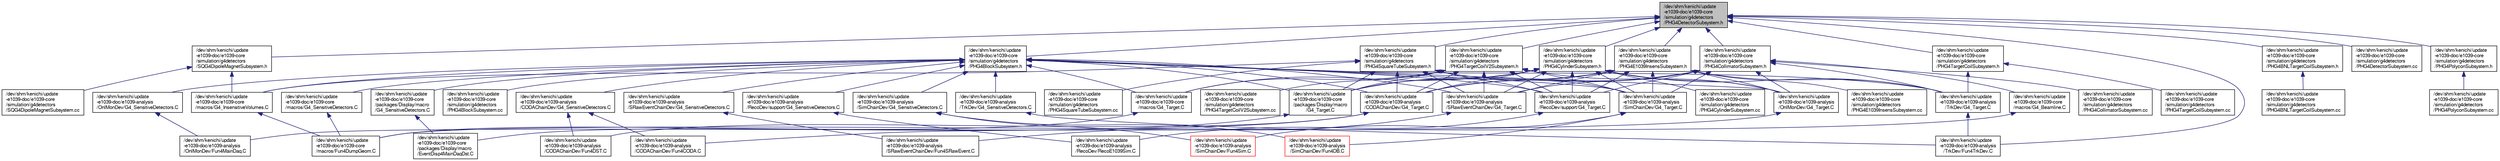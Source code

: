 digraph "/dev/shm/kenichi/update-e1039-doc/e1039-core/simulation/g4detectors/PHG4DetectorSubsystem.h"
{
  bgcolor="transparent";
  edge [fontname="FreeSans",fontsize="10",labelfontname="FreeSans",labelfontsize="10"];
  node [fontname="FreeSans",fontsize="10",shape=record];
  Node1 [label="/dev/shm/kenichi/update\l-e1039-doc/e1039-core\l/simulation/g4detectors\l/PHG4DetectorSubsystem.h",height=0.2,width=0.4,color="black", fillcolor="grey75", style="filled" fontcolor="black"];
  Node1 -> Node2 [dir="back",color="midnightblue",fontsize="10",style="solid",fontname="FreeSans"];
  Node2 [label="/dev/shm/kenichi/update\l-e1039-doc/e1039-core\l/simulation/g4detectors\l/PHG4BlockSubsystem.h",height=0.2,width=0.4,color="black",URL="$de/d16/PHG4BlockSubsystem_8h.html"];
  Node2 -> Node3 [dir="back",color="midnightblue",fontsize="10",style="solid",fontname="FreeSans"];
  Node3 [label="/dev/shm/kenichi/update\l-e1039-doc/e1039-core\l/macros/G4_Target.C",height=0.2,width=0.4,color="black",URL="$d8/df3/e1039-core_2macros_2G4__Target_8C.html"];
  Node3 -> Node4 [dir="back",color="midnightblue",fontsize="10",style="solid",fontname="FreeSans"];
  Node4 [label="/dev/shm/kenichi/update\l-e1039-doc/e1039-core\l/macros/Fun4DumpGeom.C",height=0.2,width=0.4,color="black",URL="$db/d7c/Fun4DumpGeom_8C.html"];
  Node2 -> Node5 [dir="back",color="midnightblue",fontsize="10",style="solid",fontname="FreeSans"];
  Node5 [label="/dev/shm/kenichi/update\l-e1039-doc/e1039-core\l/macros/G4_InsensitiveVolumes.C",height=0.2,width=0.4,color="black",URL="$d4/d6b/G4__InsensitiveVolumes_8C.html"];
  Node5 -> Node4 [dir="back",color="midnightblue",fontsize="10",style="solid",fontname="FreeSans"];
  Node2 -> Node6 [dir="back",color="midnightblue",fontsize="10",style="solid",fontname="FreeSans"];
  Node6 [label="/dev/shm/kenichi/update\l-e1039-doc/e1039-core\l/macros/G4_SensitiveDetectors.C",height=0.2,width=0.4,color="black",URL="$d9/d72/e1039-core_2macros_2G4__SensitiveDetectors_8C.html"];
  Node6 -> Node4 [dir="back",color="midnightblue",fontsize="10",style="solid",fontname="FreeSans"];
  Node2 -> Node7 [dir="back",color="midnightblue",fontsize="10",style="solid",fontname="FreeSans"];
  Node7 [label="/dev/shm/kenichi/update\l-e1039-doc/e1039-core\l/packages/Display/macro\l/G4_SensitiveDetectors.C",height=0.2,width=0.4,color="black",URL="$d1/d81/e1039-core_2packages_2Display_2macro_2G4__SensitiveDetectors_8C.html"];
  Node7 -> Node8 [dir="back",color="midnightblue",fontsize="10",style="solid",fontname="FreeSans"];
  Node8 [label="/dev/shm/kenichi/update\l-e1039-doc/e1039-core\l/packages/Display/macro\l/EventDisp4MainDaqDst.C",height=0.2,width=0.4,color="black",URL="$d6/d9e/EventDisp4MainDaqDst_8C.html"];
  Node2 -> Node9 [dir="back",color="midnightblue",fontsize="10",style="solid",fontname="FreeSans"];
  Node9 [label="/dev/shm/kenichi/update\l-e1039-doc/e1039-core\l/packages/Display/macro\l/G4_Target.C",height=0.2,width=0.4,color="black",URL="$d4/d86/e1039-core_2packages_2Display_2macro_2G4__Target_8C.html"];
  Node9 -> Node8 [dir="back",color="midnightblue",fontsize="10",style="solid",fontname="FreeSans"];
  Node2 -> Node10 [dir="back",color="midnightblue",fontsize="10",style="solid",fontname="FreeSans"];
  Node10 [label="/dev/shm/kenichi/update\l-e1039-doc/e1039-core\l/simulation/g4detectors\l/PHG4BlockSubsystem.cc",height=0.2,width=0.4,color="black",URL="$d6/dfe/PHG4BlockSubsystem_8cc.html"];
  Node2 -> Node11 [dir="back",color="midnightblue",fontsize="10",style="solid",fontname="FreeSans"];
  Node11 [label="/dev/shm/kenichi/update\l-e1039-doc/e1039-analysis\l/CODAChainDev/G4_SensitiveDetectors.C",height=0.2,width=0.4,color="black",URL="$da/d3e/e1039-analysis_2CODAChainDev_2G4__SensitiveDetectors_8C.html"];
  Node11 -> Node12 [dir="back",color="midnightblue",fontsize="10",style="solid",fontname="FreeSans"];
  Node12 [label="/dev/shm/kenichi/update\l-e1039-doc/e1039-analysis\l/CODAChainDev/Fun4CODA.C",height=0.2,width=0.4,color="black",URL="$db/dbe/Fun4CODA_8C.html"];
  Node11 -> Node13 [dir="back",color="midnightblue",fontsize="10",style="solid",fontname="FreeSans"];
  Node13 [label="/dev/shm/kenichi/update\l-e1039-doc/e1039-analysis\l/CODAChainDev/Fun4DST.C",height=0.2,width=0.4,color="black",URL="$de/daf/Fun4DST_8C.html"];
  Node2 -> Node14 [dir="back",color="midnightblue",fontsize="10",style="solid",fontname="FreeSans"];
  Node14 [label="/dev/shm/kenichi/update\l-e1039-doc/e1039-analysis\l/CODAChainDev/G4_Target.C",height=0.2,width=0.4,color="black",URL="$dc/d30/e1039-analysis_2CODAChainDev_2G4__Target_8C.html"];
  Node14 -> Node12 [dir="back",color="midnightblue",fontsize="10",style="solid",fontname="FreeSans"];
  Node14 -> Node13 [dir="back",color="midnightblue",fontsize="10",style="solid",fontname="FreeSans"];
  Node2 -> Node15 [dir="back",color="midnightblue",fontsize="10",style="solid",fontname="FreeSans"];
  Node15 [label="/dev/shm/kenichi/update\l-e1039-doc/e1039-analysis\l/OnlMonDev/G4_SensitiveDetectors.C",height=0.2,width=0.4,color="black",URL="$d7/d8f/e1039-analysis_2OnlMonDev_2G4__SensitiveDetectors_8C.html"];
  Node15 -> Node16 [dir="back",color="midnightblue",fontsize="10",style="solid",fontname="FreeSans"];
  Node16 [label="/dev/shm/kenichi/update\l-e1039-doc/e1039-analysis\l/OnlMonDev/Fun4MainDaq.C",height=0.2,width=0.4,color="black",URL="$de/d00/e1039-analysis_2OnlMonDev_2Fun4MainDaq_8C.html"];
  Node2 -> Node17 [dir="back",color="midnightblue",fontsize="10",style="solid",fontname="FreeSans"];
  Node17 [label="/dev/shm/kenichi/update\l-e1039-doc/e1039-analysis\l/OnlMonDev/G4_Target.C",height=0.2,width=0.4,color="black",URL="$d5/d56/e1039-analysis_2OnlMonDev_2G4__Target_8C.html"];
  Node17 -> Node16 [dir="back",color="midnightblue",fontsize="10",style="solid",fontname="FreeSans"];
  Node2 -> Node18 [dir="back",color="midnightblue",fontsize="10",style="solid",fontname="FreeSans"];
  Node18 [label="/dev/shm/kenichi/update\l-e1039-doc/e1039-analysis\l/RecoDev/support/G4_SensitiveDetectors.C",height=0.2,width=0.4,color="black",URL="$df/dc5/e1039-analysis_2RecoDev_2support_2G4__SensitiveDetectors_8C.html"];
  Node18 -> Node19 [dir="back",color="midnightblue",fontsize="10",style="solid",fontname="FreeSans"];
  Node19 [label="/dev/shm/kenichi/update\l-e1039-doc/e1039-analysis\l/RecoDev/RecoE1039Sim.C",height=0.2,width=0.4,color="black",URL="$d0/d9c/RecoE1039Sim_8C.html"];
  Node2 -> Node20 [dir="back",color="midnightblue",fontsize="10",style="solid",fontname="FreeSans"];
  Node20 [label="/dev/shm/kenichi/update\l-e1039-doc/e1039-analysis\l/RecoDev/support/G4_Target.C",height=0.2,width=0.4,color="black",URL="$d5/dd6/e1039-analysis_2RecoDev_2support_2G4__Target_8C.html"];
  Node20 -> Node19 [dir="back",color="midnightblue",fontsize="10",style="solid",fontname="FreeSans"];
  Node2 -> Node21 [dir="back",color="midnightblue",fontsize="10",style="solid",fontname="FreeSans"];
  Node21 [label="/dev/shm/kenichi/update\l-e1039-doc/e1039-analysis\l/SimChainDev/G4_SensitiveDetectors.C",height=0.2,width=0.4,color="black",URL="$d1/df3/e1039-analysis_2SimChainDev_2G4__SensitiveDetectors_8C.html"];
  Node21 -> Node22 [dir="back",color="midnightblue",fontsize="10",style="solid",fontname="FreeSans"];
  Node22 [label="/dev/shm/kenichi/update\l-e1039-doc/e1039-analysis\l/SimChainDev/Fun4Sim.C",height=0.2,width=0.4,color="red",URL="$d5/d4a/e1039-analysis_2SimChainDev_2Fun4Sim_8C.html"];
  Node21 -> Node23 [dir="back",color="midnightblue",fontsize="10",style="solid",fontname="FreeSans"];
  Node23 [label="/dev/shm/kenichi/update\l-e1039-doc/e1039-analysis\l/SimChainDev/Fun4DB.C",height=0.2,width=0.4,color="red",URL="$df/dc0/Fun4DB_8C.html"];
  Node2 -> Node24 [dir="back",color="midnightblue",fontsize="10",style="solid",fontname="FreeSans"];
  Node24 [label="/dev/shm/kenichi/update\l-e1039-doc/e1039-analysis\l/SimChainDev/G4_Target.C",height=0.2,width=0.4,color="black",URL="$df/d10/e1039-analysis_2SimChainDev_2G4__Target_8C.html"];
  Node24 -> Node22 [dir="back",color="midnightblue",fontsize="10",style="solid",fontname="FreeSans"];
  Node24 -> Node23 [dir="back",color="midnightblue",fontsize="10",style="solid",fontname="FreeSans"];
  Node2 -> Node25 [dir="back",color="midnightblue",fontsize="10",style="solid",fontname="FreeSans"];
  Node25 [label="/dev/shm/kenichi/update\l-e1039-doc/e1039-analysis\l/SRawEventChainDev/G4_SensitiveDetectors.C",height=0.2,width=0.4,color="black",URL="$d3/d56/e1039-analysis_2SRawEventChainDev_2G4__SensitiveDetectors_8C.html"];
  Node25 -> Node26 [dir="back",color="midnightblue",fontsize="10",style="solid",fontname="FreeSans"];
  Node26 [label="/dev/shm/kenichi/update\l-e1039-doc/e1039-analysis\l/SRawEventChainDev/Fun4SRawEvent.C",height=0.2,width=0.4,color="black",URL="$d8/de7/Fun4SRawEvent_8C.html"];
  Node2 -> Node27 [dir="back",color="midnightblue",fontsize="10",style="solid",fontname="FreeSans"];
  Node27 [label="/dev/shm/kenichi/update\l-e1039-doc/e1039-analysis\l/SRawEventChainDev/G4_Target.C",height=0.2,width=0.4,color="black",URL="$dd/d01/e1039-analysis_2SRawEventChainDev_2G4__Target_8C.html"];
  Node27 -> Node26 [dir="back",color="midnightblue",fontsize="10",style="solid",fontname="FreeSans"];
  Node2 -> Node28 [dir="back",color="midnightblue",fontsize="10",style="solid",fontname="FreeSans"];
  Node28 [label="/dev/shm/kenichi/update\l-e1039-doc/e1039-analysis\l/TrkDev/G4_SensitiveDetectors.C",height=0.2,width=0.4,color="black",URL="$d3/d5c/e1039-analysis_2TrkDev_2G4__SensitiveDetectors_8C.html"];
  Node28 -> Node29 [dir="back",color="midnightblue",fontsize="10",style="solid",fontname="FreeSans"];
  Node29 [label="/dev/shm/kenichi/update\l-e1039-doc/e1039-analysis\l/TrkDev/Fun4TrkDev.C",height=0.2,width=0.4,color="black",URL="$d2/d3a/Fun4TrkDev_8C.html"];
  Node2 -> Node30 [dir="back",color="midnightblue",fontsize="10",style="solid",fontname="FreeSans"];
  Node30 [label="/dev/shm/kenichi/update\l-e1039-doc/e1039-analysis\l/TrkDev/G4_Target.C",height=0.2,width=0.4,color="black",URL="$d6/d1b/e1039-analysis_2TrkDev_2G4__Target_8C.html"];
  Node30 -> Node29 [dir="back",color="midnightblue",fontsize="10",style="solid",fontname="FreeSans"];
  Node1 -> Node31 [dir="back",color="midnightblue",fontsize="10",style="solid",fontname="FreeSans"];
  Node31 [label="/dev/shm/kenichi/update\l-e1039-doc/e1039-core\l/simulation/g4detectors\l/PHG4BNLTargetCoilSubsystem.h",height=0.2,width=0.4,color="black",URL="$d3/df3/PHG4BNLTargetCoilSubsystem_8h.html"];
  Node31 -> Node32 [dir="back",color="midnightblue",fontsize="10",style="solid",fontname="FreeSans"];
  Node32 [label="/dev/shm/kenichi/update\l-e1039-doc/e1039-core\l/simulation/g4detectors\l/PHG4BNLTargetCoilSubsystem.cc",height=0.2,width=0.4,color="black",URL="$d1/de4/PHG4BNLTargetCoilSubsystem_8cc.html"];
  Node1 -> Node33 [dir="back",color="midnightblue",fontsize="10",style="solid",fontname="FreeSans"];
  Node33 [label="/dev/shm/kenichi/update\l-e1039-doc/e1039-core\l/simulation/g4detectors\l/PHG4CollimatorSubsystem.h",height=0.2,width=0.4,color="black",URL="$d4/dab/PHG4CollimatorSubsystem_8h.html"];
  Node33 -> Node34 [dir="back",color="midnightblue",fontsize="10",style="solid",fontname="FreeSans"];
  Node34 [label="/dev/shm/kenichi/update\l-e1039-doc/e1039-core\l/macros/G4_Beamline.C",height=0.2,width=0.4,color="black",URL="$dc/dd8/G4__Beamline_8C.html"];
  Node34 -> Node4 [dir="back",color="midnightblue",fontsize="10",style="solid",fontname="FreeSans"];
  Node33 -> Node9 [dir="back",color="midnightblue",fontsize="10",style="solid",fontname="FreeSans"];
  Node33 -> Node35 [dir="back",color="midnightblue",fontsize="10",style="solid",fontname="FreeSans"];
  Node35 [label="/dev/shm/kenichi/update\l-e1039-doc/e1039-core\l/simulation/g4detectors\l/PHG4CollimatorSubsystem.cc",height=0.2,width=0.4,color="black",URL="$de/db1/PHG4CollimatorSubsystem_8cc.html"];
  Node33 -> Node14 [dir="back",color="midnightblue",fontsize="10",style="solid",fontname="FreeSans"];
  Node33 -> Node17 [dir="back",color="midnightblue",fontsize="10",style="solid",fontname="FreeSans"];
  Node33 -> Node20 [dir="back",color="midnightblue",fontsize="10",style="solid",fontname="FreeSans"];
  Node33 -> Node24 [dir="back",color="midnightblue",fontsize="10",style="solid",fontname="FreeSans"];
  Node33 -> Node27 [dir="back",color="midnightblue",fontsize="10",style="solid",fontname="FreeSans"];
  Node33 -> Node30 [dir="back",color="midnightblue",fontsize="10",style="solid",fontname="FreeSans"];
  Node1 -> Node36 [dir="back",color="midnightblue",fontsize="10",style="solid",fontname="FreeSans"];
  Node36 [label="/dev/shm/kenichi/update\l-e1039-doc/e1039-core\l/simulation/g4detectors\l/PHG4CylinderSubsystem.h",height=0.2,width=0.4,color="black",URL="$dc/dc6/PHG4CylinderSubsystem_8h.html"];
  Node36 -> Node3 [dir="back",color="midnightblue",fontsize="10",style="solid",fontname="FreeSans"];
  Node36 -> Node9 [dir="back",color="midnightblue",fontsize="10",style="solid",fontname="FreeSans"];
  Node36 -> Node37 [dir="back",color="midnightblue",fontsize="10",style="solid",fontname="FreeSans"];
  Node37 [label="/dev/shm/kenichi/update\l-e1039-doc/e1039-core\l/simulation/g4detectors\l/PHG4CylinderSubsystem.cc",height=0.2,width=0.4,color="black",URL="$df/df1/PHG4CylinderSubsystem_8cc.html"];
  Node36 -> Node14 [dir="back",color="midnightblue",fontsize="10",style="solid",fontname="FreeSans"];
  Node36 -> Node17 [dir="back",color="midnightblue",fontsize="10",style="solid",fontname="FreeSans"];
  Node36 -> Node20 [dir="back",color="midnightblue",fontsize="10",style="solid",fontname="FreeSans"];
  Node36 -> Node24 [dir="back",color="midnightblue",fontsize="10",style="solid",fontname="FreeSans"];
  Node36 -> Node27 [dir="back",color="midnightblue",fontsize="10",style="solid",fontname="FreeSans"];
  Node36 -> Node30 [dir="back",color="midnightblue",fontsize="10",style="solid",fontname="FreeSans"];
  Node1 -> Node38 [dir="back",color="midnightblue",fontsize="10",style="solid",fontname="FreeSans"];
  Node38 [label="/dev/shm/kenichi/update\l-e1039-doc/e1039-core\l/simulation/g4detectors\l/PHG4DetectorSubsystem.cc",height=0.2,width=0.4,color="black",URL="$d8/de4/PHG4DetectorSubsystem_8cc.html"];
  Node1 -> Node39 [dir="back",color="midnightblue",fontsize="10",style="solid",fontname="FreeSans"];
  Node39 [label="/dev/shm/kenichi/update\l-e1039-doc/e1039-core\l/simulation/g4detectors\l/PHG4E1039InsensSubsystem.h",height=0.2,width=0.4,color="black",URL="$da/de8/PHG4E1039InsensSubsystem_8h.html"];
  Node39 -> Node9 [dir="back",color="midnightblue",fontsize="10",style="solid",fontname="FreeSans"];
  Node39 -> Node40 [dir="back",color="midnightblue",fontsize="10",style="solid",fontname="FreeSans"];
  Node40 [label="/dev/shm/kenichi/update\l-e1039-doc/e1039-core\l/simulation/g4detectors\l/PHG4E1039InsensSubsystem.cc",height=0.2,width=0.4,color="black",URL="$dc/de7/PHG4E1039InsensSubsystem_8cc.html"];
  Node39 -> Node14 [dir="back",color="midnightblue",fontsize="10",style="solid",fontname="FreeSans"];
  Node39 -> Node17 [dir="back",color="midnightblue",fontsize="10",style="solid",fontname="FreeSans"];
  Node39 -> Node20 [dir="back",color="midnightblue",fontsize="10",style="solid",fontname="FreeSans"];
  Node39 -> Node24 [dir="back",color="midnightblue",fontsize="10",style="solid",fontname="FreeSans"];
  Node39 -> Node27 [dir="back",color="midnightblue",fontsize="10",style="solid",fontname="FreeSans"];
  Node39 -> Node30 [dir="back",color="midnightblue",fontsize="10",style="solid",fontname="FreeSans"];
  Node1 -> Node41 [dir="back",color="midnightblue",fontsize="10",style="solid",fontname="FreeSans"];
  Node41 [label="/dev/shm/kenichi/update\l-e1039-doc/e1039-core\l/simulation/g4detectors\l/PHG4PolyconSubsystem.h",height=0.2,width=0.4,color="black",URL="$db/d48/PHG4PolyconSubsystem_8h.html"];
  Node41 -> Node42 [dir="back",color="midnightblue",fontsize="10",style="solid",fontname="FreeSans"];
  Node42 [label="/dev/shm/kenichi/update\l-e1039-doc/e1039-core\l/simulation/g4detectors\l/PHG4PolyconSubsystem.cc",height=0.2,width=0.4,color="black",URL="$dd/dc9/PHG4PolyconSubsystem_8cc.html"];
  Node1 -> Node43 [dir="back",color="midnightblue",fontsize="10",style="solid",fontname="FreeSans"];
  Node43 [label="/dev/shm/kenichi/update\l-e1039-doc/e1039-core\l/simulation/g4detectors\l/PHG4SquareTubeSubsystem.h",height=0.2,width=0.4,color="black",URL="$d8/da7/PHG4SquareTubeSubsystem_8h.html"];
  Node43 -> Node5 [dir="back",color="midnightblue",fontsize="10",style="solid",fontname="FreeSans"];
  Node43 -> Node9 [dir="back",color="midnightblue",fontsize="10",style="solid",fontname="FreeSans"];
  Node43 -> Node44 [dir="back",color="midnightblue",fontsize="10",style="solid",fontname="FreeSans"];
  Node44 [label="/dev/shm/kenichi/update\l-e1039-doc/e1039-core\l/simulation/g4detectors\l/PHG4SquareTubeSubsystem.cc",height=0.2,width=0.4,color="black",URL="$df/d21/PHG4SquareTubeSubsystem_8cc.html"];
  Node43 -> Node14 [dir="back",color="midnightblue",fontsize="10",style="solid",fontname="FreeSans"];
  Node43 -> Node20 [dir="back",color="midnightblue",fontsize="10",style="solid",fontname="FreeSans"];
  Node43 -> Node24 [dir="back",color="midnightblue",fontsize="10",style="solid",fontname="FreeSans"];
  Node43 -> Node27 [dir="back",color="midnightblue",fontsize="10",style="solid",fontname="FreeSans"];
  Node1 -> Node45 [dir="back",color="midnightblue",fontsize="10",style="solid",fontname="FreeSans"];
  Node45 [label="/dev/shm/kenichi/update\l-e1039-doc/e1039-core\l/simulation/g4detectors\l/PHG4TargetCoilSubsystem.h",height=0.2,width=0.4,color="black",URL="$da/dbd/PHG4TargetCoilSubsystem_8h.html"];
  Node45 -> Node46 [dir="back",color="midnightblue",fontsize="10",style="solid",fontname="FreeSans"];
  Node46 [label="/dev/shm/kenichi/update\l-e1039-doc/e1039-core\l/simulation/g4detectors\l/PHG4TargetCoilSubsystem.cc",height=0.2,width=0.4,color="black",URL="$df/de1/PHG4TargetCoilSubsystem_8cc.html"];
  Node45 -> Node30 [dir="back",color="midnightblue",fontsize="10",style="solid",fontname="FreeSans"];
  Node1 -> Node47 [dir="back",color="midnightblue",fontsize="10",style="solid",fontname="FreeSans"];
  Node47 [label="/dev/shm/kenichi/update\l-e1039-doc/e1039-core\l/simulation/g4detectors\l/PHG4TargetCoilV2Subsystem.h",height=0.2,width=0.4,color="black",URL="$d2/d32/PHG4TargetCoilV2Subsystem_8h.html"];
  Node47 -> Node3 [dir="back",color="midnightblue",fontsize="10",style="solid",fontname="FreeSans"];
  Node47 -> Node9 [dir="back",color="midnightblue",fontsize="10",style="solid",fontname="FreeSans"];
  Node47 -> Node48 [dir="back",color="midnightblue",fontsize="10",style="solid",fontname="FreeSans"];
  Node48 [label="/dev/shm/kenichi/update\l-e1039-doc/e1039-core\l/simulation/g4detectors\l/PHG4TargetCoilV2Subsystem.cc",height=0.2,width=0.4,color="black",URL="$d8/d58/PHG4TargetCoilV2Subsystem_8cc.html"];
  Node47 -> Node14 [dir="back",color="midnightblue",fontsize="10",style="solid",fontname="FreeSans"];
  Node47 -> Node17 [dir="back",color="midnightblue",fontsize="10",style="solid",fontname="FreeSans"];
  Node47 -> Node20 [dir="back",color="midnightblue",fontsize="10",style="solid",fontname="FreeSans"];
  Node47 -> Node24 [dir="back",color="midnightblue",fontsize="10",style="solid",fontname="FreeSans"];
  Node47 -> Node27 [dir="back",color="midnightblue",fontsize="10",style="solid",fontname="FreeSans"];
  Node1 -> Node49 [dir="back",color="midnightblue",fontsize="10",style="solid",fontname="FreeSans"];
  Node49 [label="/dev/shm/kenichi/update\l-e1039-doc/e1039-core\l/simulation/g4detectors\l/SQG4DipoleMagnetSubsystem.h",height=0.2,width=0.4,color="black",URL="$db/d56/SQG4DipoleMagnetSubsystem_8h.html"];
  Node49 -> Node5 [dir="back",color="midnightblue",fontsize="10",style="solid",fontname="FreeSans"];
  Node49 -> Node50 [dir="back",color="midnightblue",fontsize="10",style="solid",fontname="FreeSans"];
  Node50 [label="/dev/shm/kenichi/update\l-e1039-doc/e1039-core\l/simulation/g4detectors\l/SQG4DipoleMagnetSubsystem.cc",height=0.2,width=0.4,color="black",URL="$de/dfb/SQG4DipoleMagnetSubsystem_8cc.html"];
  Node1 -> Node29 [dir="back",color="midnightblue",fontsize="10",style="solid",fontname="FreeSans"];
}
